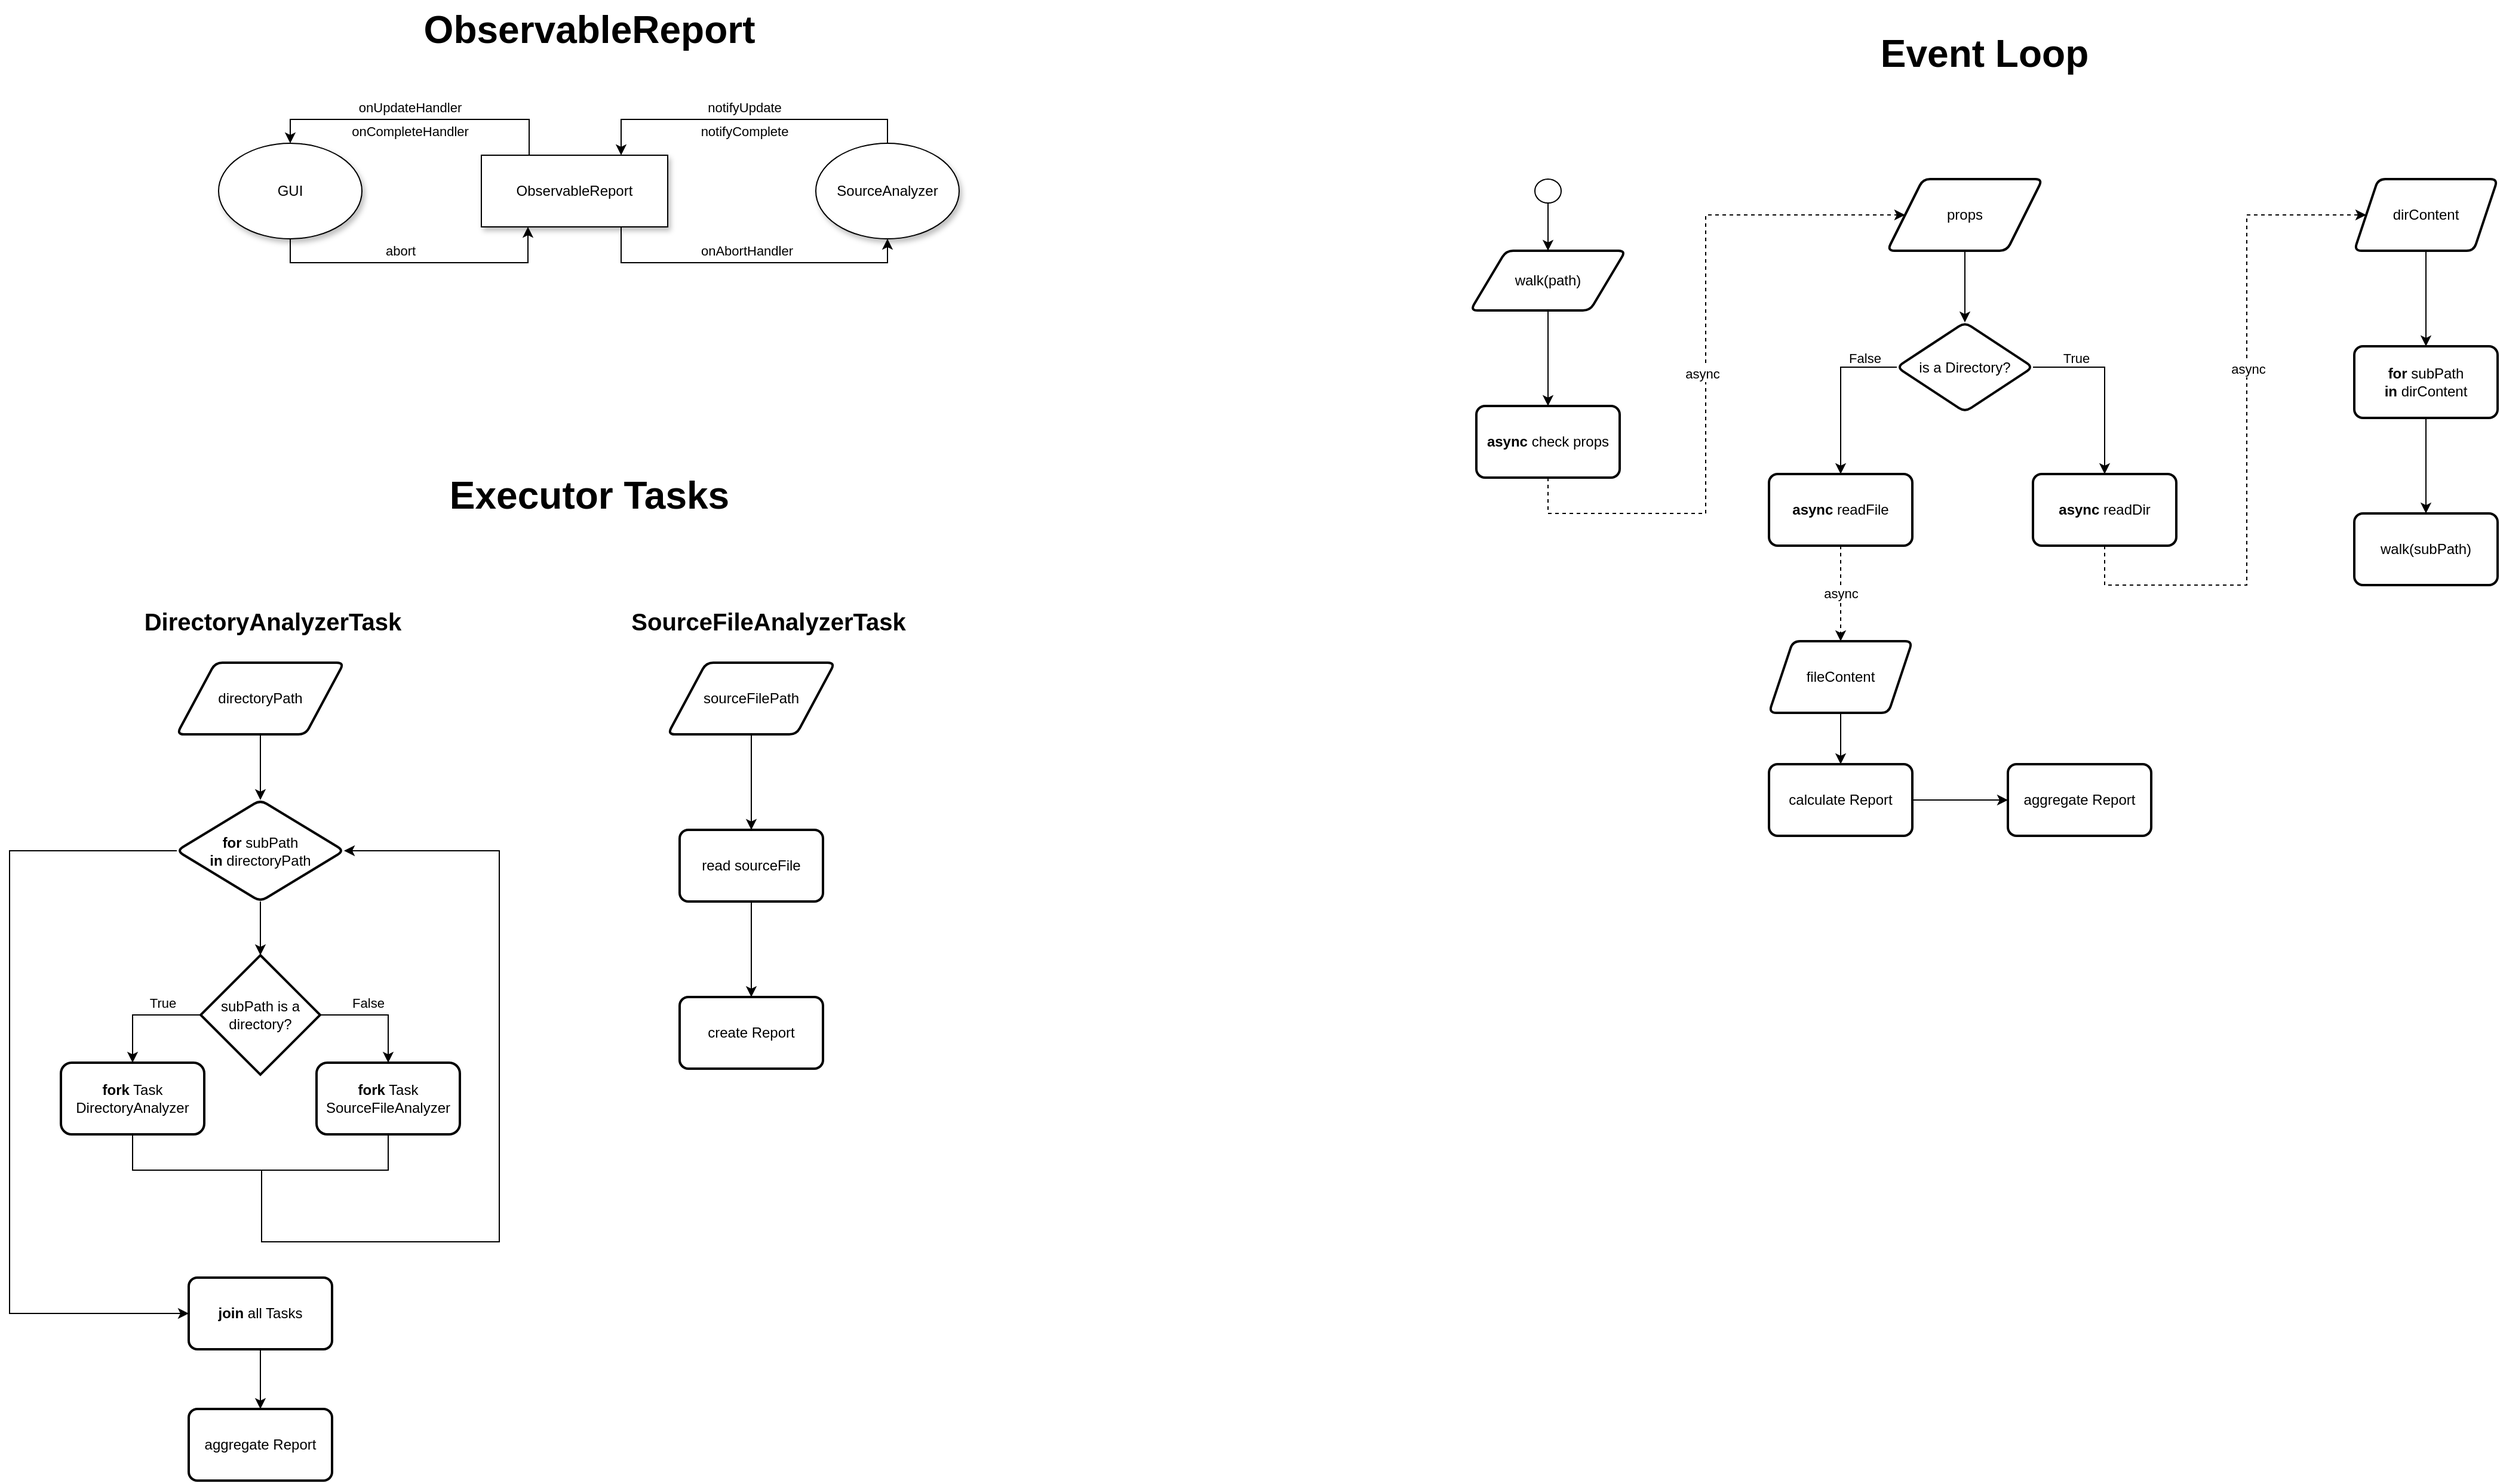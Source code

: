 <mxfile version="21.3.2" type="device">
  <diagram name="Pagina-1" id="IqrzOMXeZVzCilOVxpMP">
    <mxGraphModel dx="1451" dy="994" grid="1" gridSize="10" guides="1" tooltips="1" connect="1" arrows="1" fold="1" page="1" pageScale="1" pageWidth="1169" pageHeight="1654" math="0" shadow="0">
      <root>
        <mxCell id="0" />
        <mxCell id="1" parent="0" />
        <mxCell id="2NqhQF1xsSrm_swzaeJP-5" value="" style="edgeStyle=orthogonalEdgeStyle;rounded=0;orthogonalLoop=1;jettySize=auto;html=1;exitX=0.5;exitY=1;exitDx=0;exitDy=0;entryX=0.25;entryY=1;entryDx=0;entryDy=0;" edge="1" parent="1" source="2NqhQF1xsSrm_swzaeJP-1" target="2NqhQF1xsSrm_swzaeJP-3">
          <mxGeometry relative="1" as="geometry" />
        </mxCell>
        <mxCell id="2NqhQF1xsSrm_swzaeJP-7" value="abort" style="edgeLabel;html=1;align=center;verticalAlign=middle;resizable=0;points=[];" vertex="1" connectable="0" parent="2NqhQF1xsSrm_swzaeJP-5">
          <mxGeometry x="-0.1" y="-4" relative="1" as="geometry">
            <mxPoint y="-14" as="offset" />
          </mxGeometry>
        </mxCell>
        <mxCell id="2NqhQF1xsSrm_swzaeJP-1" value="GUI" style="ellipse;whiteSpace=wrap;html=1;shadow=1;" vertex="1" parent="1">
          <mxGeometry x="275" y="150" width="120" height="80" as="geometry" />
        </mxCell>
        <mxCell id="2NqhQF1xsSrm_swzaeJP-10" style="edgeStyle=orthogonalEdgeStyle;rounded=0;orthogonalLoop=1;jettySize=auto;html=1;entryX=0.5;entryY=1;entryDx=0;entryDy=0;exitX=0.75;exitY=1;exitDx=0;exitDy=0;" edge="1" parent="1" source="2NqhQF1xsSrm_swzaeJP-3" target="2NqhQF1xsSrm_swzaeJP-8">
          <mxGeometry relative="1" as="geometry">
            <Array as="points">
              <mxPoint x="612" y="250" />
              <mxPoint x="835" y="250" />
            </Array>
          </mxGeometry>
        </mxCell>
        <mxCell id="2NqhQF1xsSrm_swzaeJP-11" value="onAbortHandler" style="edgeLabel;html=1;align=center;verticalAlign=middle;resizable=0;points=[];" vertex="1" connectable="0" parent="2NqhQF1xsSrm_swzaeJP-10">
          <mxGeometry x="-0.013" y="2" relative="1" as="geometry">
            <mxPoint y="-8" as="offset" />
          </mxGeometry>
        </mxCell>
        <mxCell id="2NqhQF1xsSrm_swzaeJP-14" style="edgeStyle=orthogonalEdgeStyle;rounded=0;orthogonalLoop=1;jettySize=auto;html=1;entryX=0.5;entryY=0;entryDx=0;entryDy=0;" edge="1" parent="1" source="2NqhQF1xsSrm_swzaeJP-3" target="2NqhQF1xsSrm_swzaeJP-1">
          <mxGeometry relative="1" as="geometry">
            <Array as="points">
              <mxPoint x="535" y="130" />
              <mxPoint x="335" y="130" />
            </Array>
          </mxGeometry>
        </mxCell>
        <mxCell id="2NqhQF1xsSrm_swzaeJP-15" value="onUpdateHandler" style="edgeLabel;html=1;align=center;verticalAlign=middle;resizable=0;points=[];" vertex="1" connectable="0" parent="2NqhQF1xsSrm_swzaeJP-14">
          <mxGeometry x="0.12" relative="1" as="geometry">
            <mxPoint x="10" y="-10" as="offset" />
          </mxGeometry>
        </mxCell>
        <mxCell id="2NqhQF1xsSrm_swzaeJP-3" value="ObservableReport" style="rounded=0;whiteSpace=wrap;html=1;glass=0;shadow=1;fontFamily=Helvetica;" vertex="1" parent="1">
          <mxGeometry x="495" y="160" width="156" height="60" as="geometry" />
        </mxCell>
        <mxCell id="2NqhQF1xsSrm_swzaeJP-9" style="edgeStyle=orthogonalEdgeStyle;rounded=0;orthogonalLoop=1;jettySize=auto;html=1;exitX=0.5;exitY=0;exitDx=0;exitDy=0;entryX=0.75;entryY=0;entryDx=0;entryDy=0;" edge="1" parent="1" source="2NqhQF1xsSrm_swzaeJP-8" target="2NqhQF1xsSrm_swzaeJP-3">
          <mxGeometry relative="1" as="geometry">
            <Array as="points">
              <mxPoint x="835" y="130" />
              <mxPoint x="612" y="130" />
            </Array>
          </mxGeometry>
        </mxCell>
        <mxCell id="2NqhQF1xsSrm_swzaeJP-12" value="notifyUpdate" style="edgeLabel;html=1;align=center;verticalAlign=middle;resizable=0;points=[];" vertex="1" connectable="0" parent="2NqhQF1xsSrm_swzaeJP-9">
          <mxGeometry x="-0.083" y="1" relative="1" as="geometry">
            <mxPoint x="-15" y="-11" as="offset" />
          </mxGeometry>
        </mxCell>
        <mxCell id="2NqhQF1xsSrm_swzaeJP-13" value="notifyComplete" style="edgeLabel;html=1;align=center;verticalAlign=middle;resizable=0;points=[];" vertex="1" connectable="0" parent="2NqhQF1xsSrm_swzaeJP-9">
          <mxGeometry x="-0.245" y="3" relative="1" as="geometry">
            <mxPoint x="-37" y="7" as="offset" />
          </mxGeometry>
        </mxCell>
        <mxCell id="2NqhQF1xsSrm_swzaeJP-8" value="SourceAnalyzer" style="ellipse;whiteSpace=wrap;html=1;shadow=1;" vertex="1" parent="1">
          <mxGeometry x="775" y="150" width="120" height="80" as="geometry" />
        </mxCell>
        <mxCell id="2NqhQF1xsSrm_swzaeJP-16" value="onCompleteHandler" style="edgeLabel;html=1;align=center;verticalAlign=middle;resizable=0;points=[];" vertex="1" connectable="0" parent="1">
          <mxGeometry x="435.004" y="140" as="geometry" />
        </mxCell>
        <mxCell id="2NqhQF1xsSrm_swzaeJP-17" value="ObservableReport" style="text;html=1;align=center;verticalAlign=middle;resizable=0;points=[];autosize=1;strokeColor=none;fillColor=none;fontSize=32;fontStyle=1" vertex="1" parent="1">
          <mxGeometry x="435" y="30" width="300" height="50" as="geometry" />
        </mxCell>
        <mxCell id="2NqhQF1xsSrm_swzaeJP-22" value="Executor Tasks" style="text;html=1;align=center;verticalAlign=middle;resizable=0;points=[];autosize=1;strokeColor=none;fillColor=none;fontSize=32;fontStyle=1" vertex="1" parent="1">
          <mxGeometry x="455" y="420" width="260" height="50" as="geometry" />
        </mxCell>
        <mxCell id="2NqhQF1xsSrm_swzaeJP-25" value="" style="edgeStyle=orthogonalEdgeStyle;rounded=0;orthogonalLoop=1;jettySize=auto;html=1;" edge="1" parent="1" source="2NqhQF1xsSrm_swzaeJP-23" target="2NqhQF1xsSrm_swzaeJP-24">
          <mxGeometry relative="1" as="geometry" />
        </mxCell>
        <mxCell id="2NqhQF1xsSrm_swzaeJP-23" value="directoryPath" style="shape=parallelogram;html=1;strokeWidth=2;perimeter=parallelogramPerimeter;whiteSpace=wrap;rounded=1;arcSize=12;size=0.23;" vertex="1" parent="1">
          <mxGeometry x="240" y="585" width="140" height="60" as="geometry" />
        </mxCell>
        <mxCell id="2NqhQF1xsSrm_swzaeJP-37" value="" style="edgeStyle=orthogonalEdgeStyle;rounded=0;orthogonalLoop=1;jettySize=auto;html=1;" edge="1" parent="1" source="2NqhQF1xsSrm_swzaeJP-24" target="2NqhQF1xsSrm_swzaeJP-36">
          <mxGeometry relative="1" as="geometry" />
        </mxCell>
        <mxCell id="2NqhQF1xsSrm_swzaeJP-51" style="edgeStyle=orthogonalEdgeStyle;rounded=0;orthogonalLoop=1;jettySize=auto;html=1;exitX=1;exitY=0.5;exitDx=0;exitDy=0;endArrow=none;endFill=0;startArrow=classic;startFill=1;" edge="1" parent="1" source="2NqhQF1xsSrm_swzaeJP-24">
          <mxGeometry relative="1" as="geometry">
            <mxPoint x="310.0" y="1010" as="targetPoint" />
            <Array as="points">
              <mxPoint x="510" y="742" />
              <mxPoint x="510" y="1070" />
              <mxPoint x="311" y="1070" />
              <mxPoint x="311" y="1010" />
            </Array>
          </mxGeometry>
        </mxCell>
        <mxCell id="2NqhQF1xsSrm_swzaeJP-54" value="" style="edgeStyle=orthogonalEdgeStyle;rounded=0;orthogonalLoop=1;jettySize=auto;html=1;exitX=0;exitY=0.5;exitDx=0;exitDy=0;" edge="1" parent="1" source="2NqhQF1xsSrm_swzaeJP-24" target="2NqhQF1xsSrm_swzaeJP-53">
          <mxGeometry relative="1" as="geometry">
            <Array as="points">
              <mxPoint x="100" y="743" />
              <mxPoint x="100" y="1130" />
            </Array>
          </mxGeometry>
        </mxCell>
        <mxCell id="2NqhQF1xsSrm_swzaeJP-24" value="&lt;b&gt;for&lt;/b&gt; subPath&lt;br&gt;&lt;b&gt;in&lt;/b&gt; directoryPath" style="rhombus;whiteSpace=wrap;html=1;strokeWidth=2;rounded=1;arcSize=12;" vertex="1" parent="1">
          <mxGeometry x="240" y="700" width="140" height="85" as="geometry" />
        </mxCell>
        <mxCell id="2NqhQF1xsSrm_swzaeJP-31" value="DirectoryAnalyzerTask" style="text;html=1;align=center;verticalAlign=middle;resizable=0;points=[];autosize=1;strokeColor=none;fillColor=none;fontSize=20;fontStyle=1" vertex="1" parent="1">
          <mxGeometry x="200" y="530" width="240" height="40" as="geometry" />
        </mxCell>
        <mxCell id="2NqhQF1xsSrm_swzaeJP-40" value="" style="edgeStyle=orthogonalEdgeStyle;rounded=0;orthogonalLoop=1;jettySize=auto;html=1;exitX=0;exitY=0.5;exitDx=0;exitDy=0;exitPerimeter=0;" edge="1" parent="1" source="2NqhQF1xsSrm_swzaeJP-36" target="2NqhQF1xsSrm_swzaeJP-39">
          <mxGeometry relative="1" as="geometry" />
        </mxCell>
        <mxCell id="2NqhQF1xsSrm_swzaeJP-80" value="True" style="edgeLabel;html=1;align=center;verticalAlign=middle;resizable=0;points=[];" vertex="1" connectable="0" parent="2NqhQF1xsSrm_swzaeJP-40">
          <mxGeometry x="-0.336" relative="1" as="geometry">
            <mxPoint y="-10" as="offset" />
          </mxGeometry>
        </mxCell>
        <mxCell id="2NqhQF1xsSrm_swzaeJP-42" value="False" style="edgeStyle=orthogonalEdgeStyle;rounded=0;orthogonalLoop=1;jettySize=auto;html=1;entryX=0.5;entryY=0;entryDx=0;entryDy=0;exitX=1;exitY=0.5;exitDx=0;exitDy=0;exitPerimeter=0;" edge="1" parent="1" source="2NqhQF1xsSrm_swzaeJP-36" target="2NqhQF1xsSrm_swzaeJP-41">
          <mxGeometry x="-0.175" y="10" relative="1" as="geometry">
            <mxPoint as="offset" />
          </mxGeometry>
        </mxCell>
        <mxCell id="2NqhQF1xsSrm_swzaeJP-36" value="subPath is a&lt;br&gt;directory?" style="strokeWidth=2;html=1;shape=mxgraph.flowchart.decision;whiteSpace=wrap;" vertex="1" parent="1">
          <mxGeometry x="260" y="830" width="100" height="100" as="geometry" />
        </mxCell>
        <mxCell id="2NqhQF1xsSrm_swzaeJP-50" style="edgeStyle=orthogonalEdgeStyle;rounded=0;orthogonalLoop=1;jettySize=auto;html=1;entryX=0.5;entryY=1;entryDx=0;entryDy=0;exitX=0.5;exitY=1;exitDx=0;exitDy=0;endArrow=none;endFill=0;" edge="1" parent="1" source="2NqhQF1xsSrm_swzaeJP-39" target="2NqhQF1xsSrm_swzaeJP-41">
          <mxGeometry relative="1" as="geometry">
            <Array as="points">
              <mxPoint x="203" y="1010" />
              <mxPoint x="417" y="1010" />
            </Array>
          </mxGeometry>
        </mxCell>
        <mxCell id="2NqhQF1xsSrm_swzaeJP-39" value="&lt;b&gt;fork&lt;/b&gt; Task&lt;br&gt;DirectoryAnalyzer" style="whiteSpace=wrap;html=1;strokeWidth=2;rounded=1;" vertex="1" parent="1">
          <mxGeometry x="143" y="920" width="120" height="60" as="geometry" />
        </mxCell>
        <mxCell id="2NqhQF1xsSrm_swzaeJP-41" value="&lt;b&gt;fork&lt;/b&gt; Task&lt;br&gt;SourceFileAnalyzer" style="whiteSpace=wrap;html=1;strokeWidth=2;rounded=1;" vertex="1" parent="1">
          <mxGeometry x="357" y="920" width="120" height="60" as="geometry" />
        </mxCell>
        <mxCell id="2NqhQF1xsSrm_swzaeJP-57" value="" style="edgeStyle=orthogonalEdgeStyle;rounded=0;orthogonalLoop=1;jettySize=auto;html=1;" edge="1" parent="1" source="2NqhQF1xsSrm_swzaeJP-53" target="2NqhQF1xsSrm_swzaeJP-56">
          <mxGeometry relative="1" as="geometry" />
        </mxCell>
        <mxCell id="2NqhQF1xsSrm_swzaeJP-53" value="&lt;b&gt;join&lt;/b&gt;&amp;nbsp;all Tasks" style="whiteSpace=wrap;html=1;strokeWidth=2;rounded=1;arcSize=12;" vertex="1" parent="1">
          <mxGeometry x="250" y="1100" width="120" height="60" as="geometry" />
        </mxCell>
        <mxCell id="2NqhQF1xsSrm_swzaeJP-56" value="aggregate Report" style="whiteSpace=wrap;html=1;strokeWidth=2;rounded=1;arcSize=12;" vertex="1" parent="1">
          <mxGeometry x="250" y="1210" width="120" height="60" as="geometry" />
        </mxCell>
        <mxCell id="2NqhQF1xsSrm_swzaeJP-58" value="SourceFileAnalyzerTask" style="text;html=1;align=center;verticalAlign=middle;resizable=0;points=[];autosize=1;strokeColor=none;fillColor=none;fontSize=20;fontStyle=1" vertex="1" parent="1">
          <mxGeometry x="610" y="530" width="250" height="40" as="geometry" />
        </mxCell>
        <mxCell id="2NqhQF1xsSrm_swzaeJP-65" value="" style="edgeStyle=orthogonalEdgeStyle;rounded=0;orthogonalLoop=1;jettySize=auto;html=1;" edge="1" parent="1" source="2NqhQF1xsSrm_swzaeJP-59" target="2NqhQF1xsSrm_swzaeJP-64">
          <mxGeometry relative="1" as="geometry" />
        </mxCell>
        <mxCell id="2NqhQF1xsSrm_swzaeJP-59" value="sourceFilePath" style="shape=parallelogram;html=1;strokeWidth=2;perimeter=parallelogramPerimeter;whiteSpace=wrap;rounded=1;arcSize=12;size=0.23;" vertex="1" parent="1">
          <mxGeometry x="651" y="585" width="140" height="60" as="geometry" />
        </mxCell>
        <mxCell id="2NqhQF1xsSrm_swzaeJP-68" value="" style="edgeStyle=orthogonalEdgeStyle;rounded=0;orthogonalLoop=1;jettySize=auto;html=1;" edge="1" parent="1" source="2NqhQF1xsSrm_swzaeJP-64" target="2NqhQF1xsSrm_swzaeJP-67">
          <mxGeometry relative="1" as="geometry" />
        </mxCell>
        <mxCell id="2NqhQF1xsSrm_swzaeJP-64" value="read sourceFile" style="whiteSpace=wrap;html=1;strokeWidth=2;rounded=1;arcSize=12;" vertex="1" parent="1">
          <mxGeometry x="661" y="725" width="120" height="60" as="geometry" />
        </mxCell>
        <mxCell id="2NqhQF1xsSrm_swzaeJP-67" value="create Report" style="whiteSpace=wrap;html=1;strokeWidth=2;rounded=1;arcSize=12;" vertex="1" parent="1">
          <mxGeometry x="661" y="865" width="120" height="60" as="geometry" />
        </mxCell>
        <mxCell id="2NqhQF1xsSrm_swzaeJP-69" value="Event Loop" style="text;html=1;align=center;verticalAlign=middle;resizable=0;points=[];autosize=1;strokeColor=none;fillColor=none;fontSize=32;fontStyle=1" vertex="1" parent="1">
          <mxGeometry x="1653" y="50" width="200" height="50" as="geometry" />
        </mxCell>
        <mxCell id="2NqhQF1xsSrm_swzaeJP-74" value="" style="edgeStyle=orthogonalEdgeStyle;rounded=0;orthogonalLoop=1;jettySize=auto;html=1;" edge="1" parent="1" source="2NqhQF1xsSrm_swzaeJP-71" target="2NqhQF1xsSrm_swzaeJP-73">
          <mxGeometry relative="1" as="geometry" />
        </mxCell>
        <mxCell id="2NqhQF1xsSrm_swzaeJP-71" value="walk(path)" style="shape=parallelogram;html=1;strokeWidth=2;perimeter=parallelogramPerimeter;whiteSpace=wrap;rounded=1;arcSize=12;size=0.23;" vertex="1" parent="1">
          <mxGeometry x="1323" y="240" width="130" height="50" as="geometry" />
        </mxCell>
        <mxCell id="2NqhQF1xsSrm_swzaeJP-76" style="edgeStyle=orthogonalEdgeStyle;rounded=0;orthogonalLoop=1;jettySize=auto;html=1;entryX=0;entryY=0.5;entryDx=0;entryDy=0;dashed=1;" edge="1" parent="1" source="2NqhQF1xsSrm_swzaeJP-73" target="2NqhQF1xsSrm_swzaeJP-75">
          <mxGeometry relative="1" as="geometry">
            <Array as="points">
              <mxPoint x="1388" y="460" />
              <mxPoint x="1520" y="460" />
              <mxPoint x="1520" y="210" />
            </Array>
          </mxGeometry>
        </mxCell>
        <mxCell id="2NqhQF1xsSrm_swzaeJP-77" value="async" style="edgeLabel;html=1;align=center;verticalAlign=middle;resizable=0;points=[];" vertex="1" connectable="0" parent="2NqhQF1xsSrm_swzaeJP-76">
          <mxGeometry x="-0.034" y="3" relative="1" as="geometry">
            <mxPoint as="offset" />
          </mxGeometry>
        </mxCell>
        <mxCell id="2NqhQF1xsSrm_swzaeJP-73" value="&lt;b&gt;async&lt;/b&gt; check props" style="whiteSpace=wrap;html=1;strokeWidth=2;rounded=1;arcSize=12;" vertex="1" parent="1">
          <mxGeometry x="1328" y="370" width="120" height="60" as="geometry" />
        </mxCell>
        <mxCell id="2NqhQF1xsSrm_swzaeJP-79" value="" style="edgeStyle=orthogonalEdgeStyle;rounded=0;orthogonalLoop=1;jettySize=auto;html=1;" edge="1" parent="1" source="2NqhQF1xsSrm_swzaeJP-75" target="2NqhQF1xsSrm_swzaeJP-78">
          <mxGeometry relative="1" as="geometry" />
        </mxCell>
        <mxCell id="2NqhQF1xsSrm_swzaeJP-75" value="props" style="shape=parallelogram;html=1;strokeWidth=2;perimeter=parallelogramPerimeter;whiteSpace=wrap;rounded=1;arcSize=12;size=0.23;" vertex="1" parent="1">
          <mxGeometry x="1672" y="180" width="130" height="60" as="geometry" />
        </mxCell>
        <mxCell id="2NqhQF1xsSrm_swzaeJP-83" value="" style="edgeStyle=orthogonalEdgeStyle;rounded=0;orthogonalLoop=1;jettySize=auto;html=1;exitX=0;exitY=0.5;exitDx=0;exitDy=0;" edge="1" parent="1" source="2NqhQF1xsSrm_swzaeJP-78" target="2NqhQF1xsSrm_swzaeJP-82">
          <mxGeometry relative="1" as="geometry" />
        </mxCell>
        <mxCell id="2NqhQF1xsSrm_swzaeJP-104" value="False" style="edgeLabel;html=1;align=center;verticalAlign=middle;resizable=0;points=[];" vertex="1" connectable="0" parent="2NqhQF1xsSrm_swzaeJP-83">
          <mxGeometry x="-0.497" y="-1" relative="1" as="geometry">
            <mxPoint x="7" y="-7" as="offset" />
          </mxGeometry>
        </mxCell>
        <mxCell id="2NqhQF1xsSrm_swzaeJP-85" value="True" style="edgeStyle=orthogonalEdgeStyle;rounded=0;orthogonalLoop=1;jettySize=auto;html=1;exitX=1;exitY=0.5;exitDx=0;exitDy=0;" edge="1" parent="1" source="2NqhQF1xsSrm_swzaeJP-78" target="2NqhQF1xsSrm_swzaeJP-84">
          <mxGeometry x="-0.518" y="8" relative="1" as="geometry">
            <mxPoint as="offset" />
          </mxGeometry>
        </mxCell>
        <mxCell id="2NqhQF1xsSrm_swzaeJP-78" value="is a Directory?" style="rhombus;whiteSpace=wrap;html=1;strokeWidth=2;rounded=1;arcSize=12;" vertex="1" parent="1">
          <mxGeometry x="1680" y="300" width="114" height="75" as="geometry" />
        </mxCell>
        <mxCell id="2NqhQF1xsSrm_swzaeJP-88" value="async" style="edgeStyle=orthogonalEdgeStyle;rounded=0;orthogonalLoop=1;jettySize=auto;html=1;dashed=1;" edge="1" parent="1" source="2NqhQF1xsSrm_swzaeJP-82" target="2NqhQF1xsSrm_swzaeJP-87">
          <mxGeometry relative="1" as="geometry" />
        </mxCell>
        <mxCell id="2NqhQF1xsSrm_swzaeJP-82" value="&lt;b&gt;async&lt;/b&gt; readFile" style="whiteSpace=wrap;html=1;strokeWidth=2;rounded=1;arcSize=12;" vertex="1" parent="1">
          <mxGeometry x="1573" y="427" width="120" height="60" as="geometry" />
        </mxCell>
        <mxCell id="2NqhQF1xsSrm_swzaeJP-96" value="" style="edgeStyle=orthogonalEdgeStyle;rounded=0;orthogonalLoop=1;jettySize=auto;html=1;entryX=0;entryY=0.5;entryDx=0;entryDy=0;dashed=1;" edge="1" parent="1" source="2NqhQF1xsSrm_swzaeJP-84" target="2NqhQF1xsSrm_swzaeJP-95">
          <mxGeometry relative="1" as="geometry">
            <Array as="points">
              <mxPoint x="1854" y="520" />
              <mxPoint x="1973" y="520" />
              <mxPoint x="1973" y="210" />
            </Array>
          </mxGeometry>
        </mxCell>
        <mxCell id="2NqhQF1xsSrm_swzaeJP-97" value="async" style="edgeLabel;html=1;align=center;verticalAlign=middle;resizable=0;points=[];" vertex="1" connectable="0" parent="2NqhQF1xsSrm_swzaeJP-96">
          <mxGeometry x="0.039" y="-1" relative="1" as="geometry">
            <mxPoint y="-41" as="offset" />
          </mxGeometry>
        </mxCell>
        <mxCell id="2NqhQF1xsSrm_swzaeJP-84" value="&lt;b&gt;async&lt;/b&gt; readDir" style="whiteSpace=wrap;html=1;strokeWidth=2;rounded=1;arcSize=12;" vertex="1" parent="1">
          <mxGeometry x="1794" y="427" width="120" height="60" as="geometry" />
        </mxCell>
        <mxCell id="2NqhQF1xsSrm_swzaeJP-92" value="" style="edgeStyle=orthogonalEdgeStyle;rounded=0;orthogonalLoop=1;jettySize=auto;html=1;" edge="1" parent="1" source="2NqhQF1xsSrm_swzaeJP-87" target="2NqhQF1xsSrm_swzaeJP-91">
          <mxGeometry relative="1" as="geometry" />
        </mxCell>
        <mxCell id="2NqhQF1xsSrm_swzaeJP-87" value="fileContent" style="shape=parallelogram;perimeter=parallelogramPerimeter;whiteSpace=wrap;html=1;fixedSize=1;strokeWidth=2;rounded=1;arcSize=12;" vertex="1" parent="1">
          <mxGeometry x="1573" y="567" width="120" height="60" as="geometry" />
        </mxCell>
        <mxCell id="2NqhQF1xsSrm_swzaeJP-94" value="" style="edgeStyle=orthogonalEdgeStyle;rounded=0;orthogonalLoop=1;jettySize=auto;html=1;" edge="1" parent="1" source="2NqhQF1xsSrm_swzaeJP-91" target="2NqhQF1xsSrm_swzaeJP-93">
          <mxGeometry relative="1" as="geometry" />
        </mxCell>
        <mxCell id="2NqhQF1xsSrm_swzaeJP-91" value="calculate Report" style="whiteSpace=wrap;html=1;strokeWidth=2;rounded=1;arcSize=12;" vertex="1" parent="1">
          <mxGeometry x="1573" y="670" width="120" height="60" as="geometry" />
        </mxCell>
        <mxCell id="2NqhQF1xsSrm_swzaeJP-93" value="aggregate Report" style="whiteSpace=wrap;html=1;strokeWidth=2;rounded=1;arcSize=12;" vertex="1" parent="1">
          <mxGeometry x="1773" y="670" width="120" height="60" as="geometry" />
        </mxCell>
        <mxCell id="2NqhQF1xsSrm_swzaeJP-101" value="" style="edgeStyle=orthogonalEdgeStyle;rounded=0;orthogonalLoop=1;jettySize=auto;html=1;" edge="1" parent="1" source="2NqhQF1xsSrm_swzaeJP-95" target="2NqhQF1xsSrm_swzaeJP-100">
          <mxGeometry relative="1" as="geometry" />
        </mxCell>
        <mxCell id="2NqhQF1xsSrm_swzaeJP-95" value="dirContent" style="shape=parallelogram;perimeter=parallelogramPerimeter;whiteSpace=wrap;html=1;fixedSize=1;strokeWidth=2;rounded=1;arcSize=12;" vertex="1" parent="1">
          <mxGeometry x="2063" y="180" width="120" height="60" as="geometry" />
        </mxCell>
        <mxCell id="2NqhQF1xsSrm_swzaeJP-103" value="" style="edgeStyle=orthogonalEdgeStyle;rounded=0;orthogonalLoop=1;jettySize=auto;html=1;" edge="1" parent="1" source="2NqhQF1xsSrm_swzaeJP-100" target="2NqhQF1xsSrm_swzaeJP-102">
          <mxGeometry relative="1" as="geometry" />
        </mxCell>
        <mxCell id="2NqhQF1xsSrm_swzaeJP-100" value="&lt;b&gt;for&lt;/b&gt; subPath&lt;br&gt;&lt;b&gt;in&lt;/b&gt; dirContent" style="whiteSpace=wrap;html=1;strokeWidth=2;rounded=1;arcSize=12;" vertex="1" parent="1">
          <mxGeometry x="2063" y="320" width="120" height="60" as="geometry" />
        </mxCell>
        <mxCell id="2NqhQF1xsSrm_swzaeJP-102" value="walk(subPath)" style="whiteSpace=wrap;html=1;strokeWidth=2;rounded=1;arcSize=12;" vertex="1" parent="1">
          <mxGeometry x="2063" y="460" width="120" height="60" as="geometry" />
        </mxCell>
        <mxCell id="2NqhQF1xsSrm_swzaeJP-108" value="" style="edgeStyle=orthogonalEdgeStyle;rounded=0;orthogonalLoop=1;jettySize=auto;html=1;" edge="1" parent="1" source="2NqhQF1xsSrm_swzaeJP-107" target="2NqhQF1xsSrm_swzaeJP-71">
          <mxGeometry relative="1" as="geometry" />
        </mxCell>
        <mxCell id="2NqhQF1xsSrm_swzaeJP-107" value="" style="verticalLabelPosition=bottom;verticalAlign=top;html=1;shape=mxgraph.flowchart.on-page_reference;" vertex="1" parent="1">
          <mxGeometry x="1377" y="180" width="22" height="20" as="geometry" />
        </mxCell>
      </root>
    </mxGraphModel>
  </diagram>
</mxfile>
